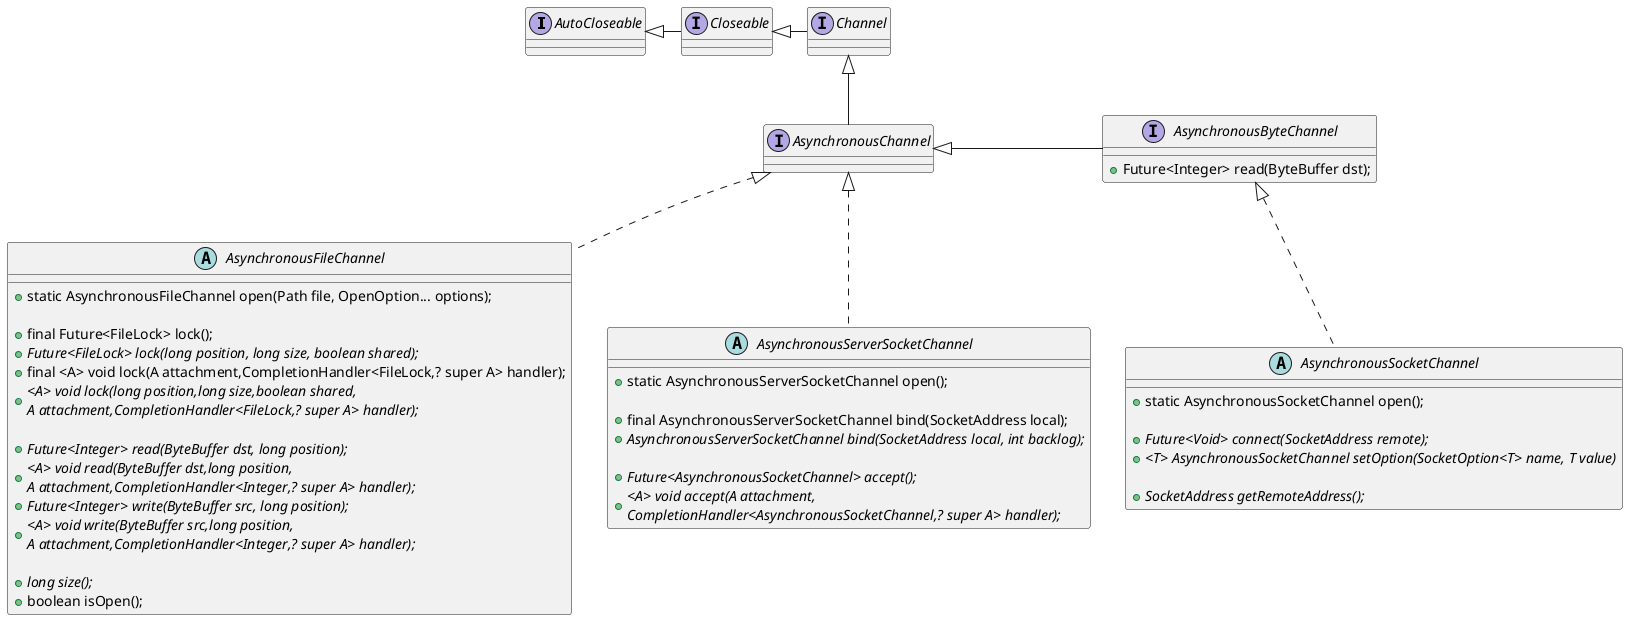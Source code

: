 @startuml
interface AutoCloseable
interface Closeable
interface Channel
interface AsynchronousChannel
abstract class AsynchronousFileChannel{
  + static AsynchronousFileChannel open(Path file, OpenOption... options);

  + final Future<FileLock> lock();
  + {abstract} Future<FileLock> lock(long position, long size, boolean shared);
  + final <A> void lock(A attachment,CompletionHandler<FileLock,? super A> handler);
  + {abstract} <A> void lock(long position,long size,boolean shared,\nA attachment,CompletionHandler<FileLock,? super A> handler);

  + {abstract} Future<Integer> read(ByteBuffer dst, long position);
  + {abstract} <A> void read(ByteBuffer dst,long position,\nA attachment,CompletionHandler<Integer,? super A> handler);
  + {abstract} Future<Integer> write(ByteBuffer src, long position);
  + {abstract} <A> void write(ByteBuffer src,long position,\nA attachment,CompletionHandler<Integer,? super A> handler);

  + {abstract} long size();
  + boolean isOpen();
}
Closeable -left-|> AutoCloseable
Channel -left-|> Closeable
AsynchronousChannel -up-|> Channel
AsynchronousFileChannel .up.|> AsynchronousChannel

interface AsynchronousByteChannel{
  + Future<Integer> read(ByteBuffer dst);
}
AsynchronousByteChannel -left-|> AsynchronousChannel

abstract class AsynchronousServerSocketChannel{
  + static AsynchronousServerSocketChannel open();

  + final AsynchronousServerSocketChannel bind(SocketAddress local);
  + {abstract} AsynchronousServerSocketChannel bind(SocketAddress local, int backlog);

  + {abstract} Future<AsynchronousSocketChannel> accept();
  + {abstract} <A> void accept(A attachment,\nCompletionHandler<AsynchronousSocketChannel,? super A> handler);
}
AsynchronousServerSocketChannel .up.|> AsynchronousChannel
abstract class AsynchronousSocketChannel{
  + static AsynchronousSocketChannel open();

  + {abstract} Future<Void> connect(SocketAddress remote);
  + {abstract} <T> AsynchronousSocketChannel setOption(SocketOption<T> name, T value)

  + {abstract} SocketAddress getRemoteAddress();
}
AsynchronousSocketChannel .up.|> AsynchronousByteChannel


@enduml
